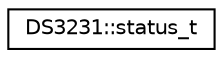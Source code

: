 digraph "Graphical Class Hierarchy"
{
  edge [fontname="Helvetica",fontsize="10",labelfontname="Helvetica",labelfontsize="10"];
  node [fontname="Helvetica",fontsize="10",shape=record];
  rankdir="LR";
  Node1 [label="DS3231::status_t",height=0.2,width=0.4,color="black", fillcolor="white", style="filled",URL="$d3/d17/unionDS3231_1_1status__t.html"];
}
